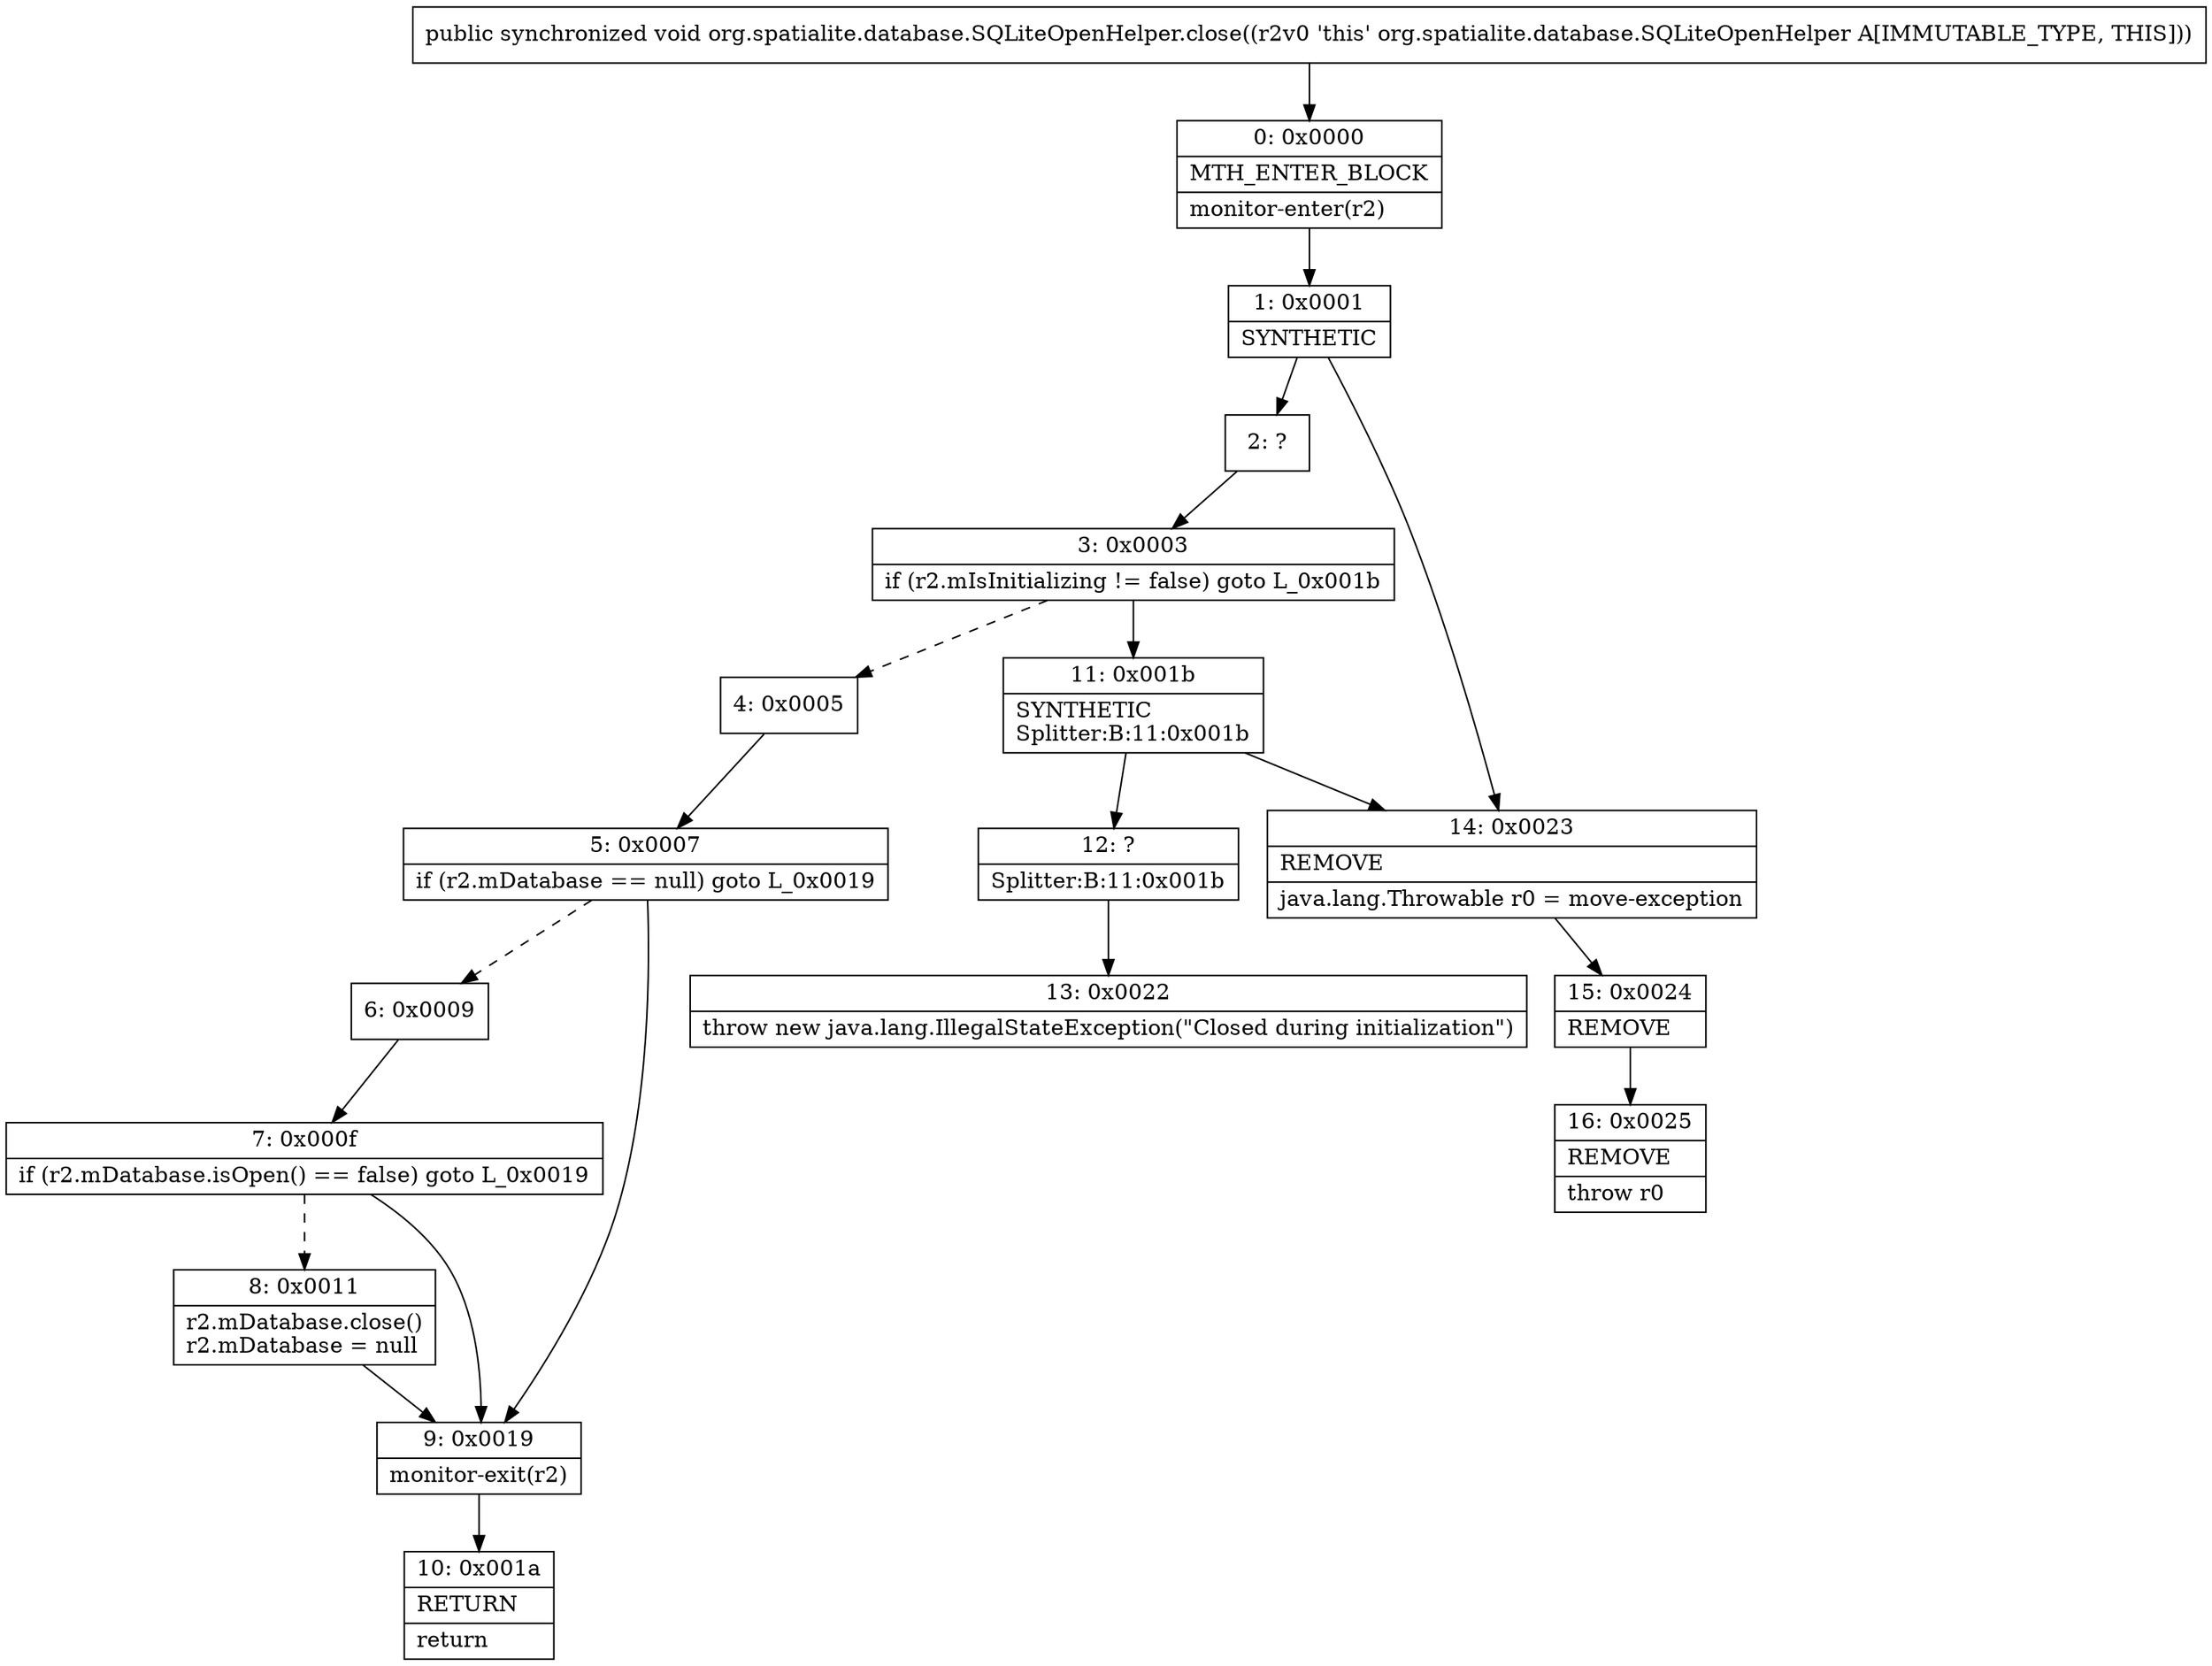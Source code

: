 digraph "CFG fororg.spatialite.database.SQLiteOpenHelper.close()V" {
Node_0 [shape=record,label="{0\:\ 0x0000|MTH_ENTER_BLOCK\l|monitor\-enter(r2)\l}"];
Node_1 [shape=record,label="{1\:\ 0x0001|SYNTHETIC\l}"];
Node_2 [shape=record,label="{2\:\ ?}"];
Node_3 [shape=record,label="{3\:\ 0x0003|if (r2.mIsInitializing != false) goto L_0x001b\l}"];
Node_4 [shape=record,label="{4\:\ 0x0005}"];
Node_5 [shape=record,label="{5\:\ 0x0007|if (r2.mDatabase == null) goto L_0x0019\l}"];
Node_6 [shape=record,label="{6\:\ 0x0009}"];
Node_7 [shape=record,label="{7\:\ 0x000f|if (r2.mDatabase.isOpen() == false) goto L_0x0019\l}"];
Node_8 [shape=record,label="{8\:\ 0x0011|r2.mDatabase.close()\lr2.mDatabase = null\l}"];
Node_9 [shape=record,label="{9\:\ 0x0019|monitor\-exit(r2)\l}"];
Node_10 [shape=record,label="{10\:\ 0x001a|RETURN\l|return\l}"];
Node_11 [shape=record,label="{11\:\ 0x001b|SYNTHETIC\lSplitter:B:11:0x001b\l}"];
Node_12 [shape=record,label="{12\:\ ?|Splitter:B:11:0x001b\l}"];
Node_13 [shape=record,label="{13\:\ 0x0022|throw new java.lang.IllegalStateException(\"Closed during initialization\")\l}"];
Node_14 [shape=record,label="{14\:\ 0x0023|REMOVE\l|java.lang.Throwable r0 = move\-exception\l}"];
Node_15 [shape=record,label="{15\:\ 0x0024|REMOVE\l}"];
Node_16 [shape=record,label="{16\:\ 0x0025|REMOVE\l|throw r0\l}"];
MethodNode[shape=record,label="{public synchronized void org.spatialite.database.SQLiteOpenHelper.close((r2v0 'this' org.spatialite.database.SQLiteOpenHelper A[IMMUTABLE_TYPE, THIS])) }"];
MethodNode -> Node_0;
Node_0 -> Node_1;
Node_1 -> Node_2;
Node_1 -> Node_14;
Node_2 -> Node_3;
Node_3 -> Node_4[style=dashed];
Node_3 -> Node_11;
Node_4 -> Node_5;
Node_5 -> Node_6[style=dashed];
Node_5 -> Node_9;
Node_6 -> Node_7;
Node_7 -> Node_8[style=dashed];
Node_7 -> Node_9;
Node_8 -> Node_9;
Node_9 -> Node_10;
Node_11 -> Node_12;
Node_11 -> Node_14;
Node_12 -> Node_13;
Node_14 -> Node_15;
Node_15 -> Node_16;
}

